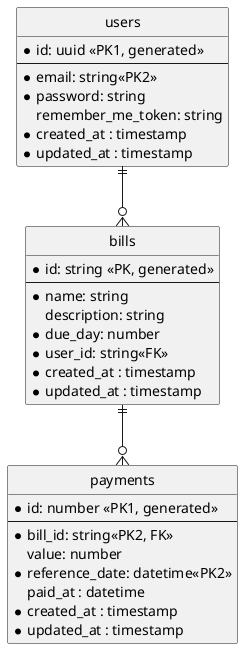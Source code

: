 @startuml ScheduledActivities

' hide the spot
hide circle

' avoid problems with angled crows feet
skinparam linetype ortho

entity "users" {
  *id: uuid <<PK1, generated>>
  --
  *email: string<<PK2>>
  *password: string
  remember_me_token: string
  *created_at : timestamp
  *updated_at : timestamp
}

entity "bills" {
  *id: string <<PK, generated>>
  --
  *name: string
  description: string
  *due_day: number
  *user_id: string<<FK>>
  *created_at : timestamp
  *updated_at : timestamp
}

entity "payments" {
  *id: number <<PK1, generated>>
  --
  *bill_id: string<<PK2, FK>>
  value: number
  *reference_date: datetime<<PK2>>
  paid_at : datetime
  *created_at : timestamp
  *updated_at : timestamp
}

users ||--o{ bills
bills ||--o{ payments

@enduml
